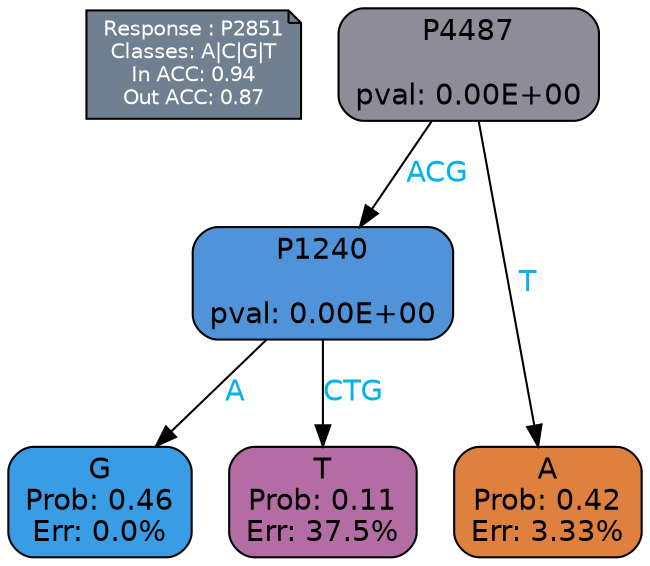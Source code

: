 digraph Tree {
node [shape=box, style="filled, rounded", color="black", fontname=helvetica] ;
graph [ranksep=equally, splines=polylines, bgcolor=transparent, dpi=600] ;
edge [fontname=helvetica] ;
LEGEND [label="Response : P2851
Classes: A|C|G|T
In ACC: 0.94
Out ACC: 0.87
",shape=note,align=left,style=filled,fillcolor="slategray",fontcolor="white",fontsize=10];1 [label="P4487

pval: 0.00E+00", fillcolor="#8d8c97"] ;
2 [label="P1240

pval: 0.00E+00", fillcolor="#5193d8"] ;
3 [label="G
Prob: 0.46
Err: 0.0%", fillcolor="#399de5"] ;
4 [label="T
Prob: 0.11
Err: 37.5%", fillcolor="#b46da4"] ;
5 [label="A
Prob: 0.42
Err: 3.33%", fillcolor="#df813e"] ;
1 -> 2 [label="ACG",fontcolor=deepskyblue2] ;
1 -> 5 [label="T",fontcolor=deepskyblue2] ;
2 -> 3 [label="A",fontcolor=deepskyblue2] ;
2 -> 4 [label="CTG",fontcolor=deepskyblue2] ;
{rank = same; 3;4;5;}{rank = same; LEGEND;1;}}